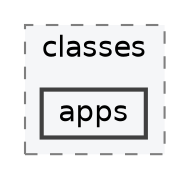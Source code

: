 digraph "E:/Bearsampp-development/sandbox/core/classes/apps"
{
 // LATEX_PDF_SIZE
  bgcolor="transparent";
  edge [fontname=Helvetica,fontsize=14,labelfontname=Helvetica,labelfontsize=14];
  node [fontname=Helvetica,fontsize=14,shape=box,height=0.2,width=0.4];
  compound=true
  subgraph clusterdir_3f3753672a7905d0810c5fdcab2dca29 {
    graph [ bgcolor="#f5f6f8", pencolor="grey50", label="classes", fontname=Helvetica,fontsize=14 style="filled,dashed", URL="dir_3f3753672a7905d0810c5fdcab2dca29.html",tooltip=""]
  dir_2654297d73cbe368c6923729ffc3c4f7 [label="apps", fillcolor="#f5f6f8", color="grey25", style="filled,bold", URL="dir_2654297d73cbe368c6923729ffc3c4f7.html",tooltip=""];
  }
}
